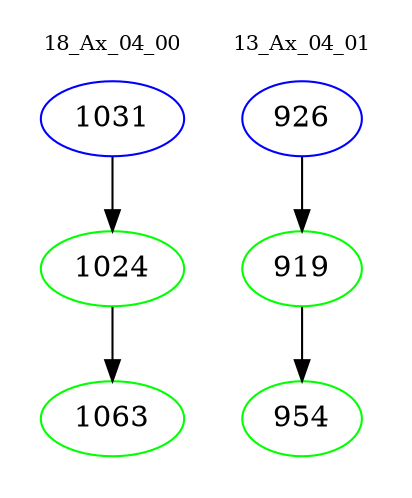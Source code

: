 digraph{
subgraph cluster_0 {
color = white
label = "18_Ax_04_00";
fontsize=10;
T0_1031 [label="1031", color="blue"]
T0_1031 -> T0_1024 [color="black"]
T0_1024 [label="1024", color="green"]
T0_1024 -> T0_1063 [color="black"]
T0_1063 [label="1063", color="green"]
}
subgraph cluster_1 {
color = white
label = "13_Ax_04_01";
fontsize=10;
T1_926 [label="926", color="blue"]
T1_926 -> T1_919 [color="black"]
T1_919 [label="919", color="green"]
T1_919 -> T1_954 [color="black"]
T1_954 [label="954", color="green"]
}
}
